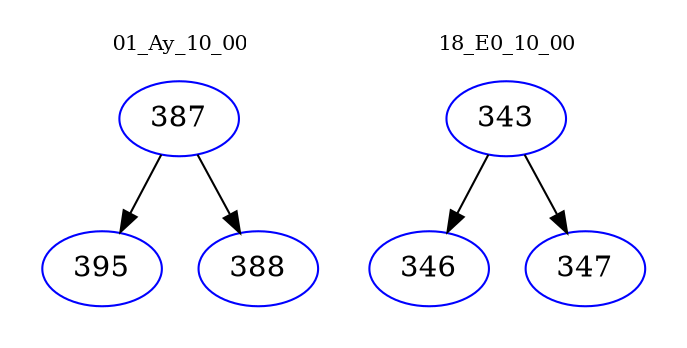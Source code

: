digraph{
subgraph cluster_0 {
color = white
label = "01_Ay_10_00";
fontsize=10;
T0_387 [label="387", color="blue"]
T0_387 -> T0_395 [color="black"]
T0_395 [label="395", color="blue"]
T0_387 -> T0_388 [color="black"]
T0_388 [label="388", color="blue"]
}
subgraph cluster_1 {
color = white
label = "18_E0_10_00";
fontsize=10;
T1_343 [label="343", color="blue"]
T1_343 -> T1_346 [color="black"]
T1_346 [label="346", color="blue"]
T1_343 -> T1_347 [color="black"]
T1_347 [label="347", color="blue"]
}
}
